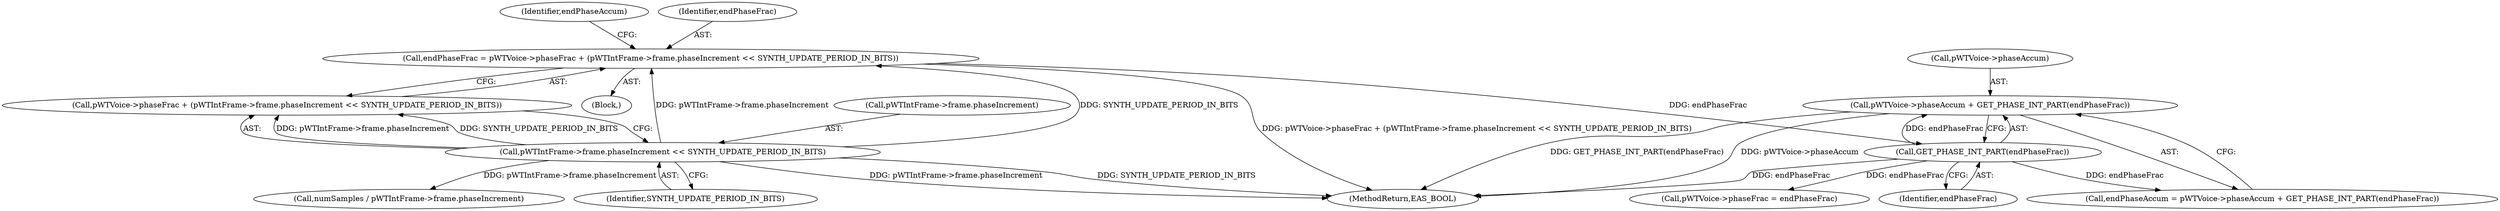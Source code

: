 digraph "0_Android_3ac044334c3ff6a61cb4238ff3ddaf17c7efcf49_5@pointer" {
"1000134" [label="(Call,pWTVoice->phaseAccum + GET_PHASE_INT_PART(endPhaseFrac))"];
"1000138" [label="(Call,GET_PHASE_INT_PART(endPhaseFrac))"];
"1000119" [label="(Call,endPhaseFrac = pWTVoice->phaseFrac + (pWTIntFrame->frame.phaseIncrement << SYNTH_UPDATE_PERIOD_IN_BITS))"];
"1000125" [label="(Call,pWTIntFrame->frame.phaseIncrement << SYNTH_UPDATE_PERIOD_IN_BITS)"];
"1000121" [label="(Call,pWTVoice->phaseFrac + (pWTIntFrame->frame.phaseIncrement << SYNTH_UPDATE_PERIOD_IN_BITS))"];
"1000138" [label="(Call,GET_PHASE_INT_PART(endPhaseFrac))"];
"1000228" [label="(MethodReturn,EAS_BOOL)"];
"1000119" [label="(Call,endPhaseFrac = pWTVoice->phaseFrac + (pWTIntFrame->frame.phaseIncrement << SYNTH_UPDATE_PERIOD_IN_BITS))"];
"1000134" [label="(Call,pWTVoice->phaseAccum + GET_PHASE_INT_PART(endPhaseFrac))"];
"1000133" [label="(Identifier,endPhaseAccum)"];
"1000125" [label="(Call,pWTIntFrame->frame.phaseIncrement << SYNTH_UPDATE_PERIOD_IN_BITS)"];
"1000111" [label="(Block,)"];
"1000126" [label="(Call,pWTIntFrame->frame.phaseIncrement)"];
"1000182" [label="(Call,numSamples / pWTIntFrame->frame.phaseIncrement)"];
"1000216" [label="(Call,pWTVoice->phaseFrac = endPhaseFrac)"];
"1000120" [label="(Identifier,endPhaseFrac)"];
"1000139" [label="(Identifier,endPhaseFrac)"];
"1000131" [label="(Identifier,SYNTH_UPDATE_PERIOD_IN_BITS)"];
"1000132" [label="(Call,endPhaseAccum = pWTVoice->phaseAccum + GET_PHASE_INT_PART(endPhaseFrac))"];
"1000135" [label="(Call,pWTVoice->phaseAccum)"];
"1000134" -> "1000132"  [label="AST: "];
"1000134" -> "1000138"  [label="CFG: "];
"1000135" -> "1000134"  [label="AST: "];
"1000138" -> "1000134"  [label="AST: "];
"1000132" -> "1000134"  [label="CFG: "];
"1000134" -> "1000228"  [label="DDG: GET_PHASE_INT_PART(endPhaseFrac)"];
"1000134" -> "1000228"  [label="DDG: pWTVoice->phaseAccum"];
"1000138" -> "1000134"  [label="DDG: endPhaseFrac"];
"1000138" -> "1000139"  [label="CFG: "];
"1000139" -> "1000138"  [label="AST: "];
"1000138" -> "1000228"  [label="DDG: endPhaseFrac"];
"1000138" -> "1000132"  [label="DDG: endPhaseFrac"];
"1000119" -> "1000138"  [label="DDG: endPhaseFrac"];
"1000138" -> "1000216"  [label="DDG: endPhaseFrac"];
"1000119" -> "1000111"  [label="AST: "];
"1000119" -> "1000121"  [label="CFG: "];
"1000120" -> "1000119"  [label="AST: "];
"1000121" -> "1000119"  [label="AST: "];
"1000133" -> "1000119"  [label="CFG: "];
"1000119" -> "1000228"  [label="DDG: pWTVoice->phaseFrac + (pWTIntFrame->frame.phaseIncrement << SYNTH_UPDATE_PERIOD_IN_BITS)"];
"1000125" -> "1000119"  [label="DDG: pWTIntFrame->frame.phaseIncrement"];
"1000125" -> "1000119"  [label="DDG: SYNTH_UPDATE_PERIOD_IN_BITS"];
"1000125" -> "1000121"  [label="AST: "];
"1000125" -> "1000131"  [label="CFG: "];
"1000126" -> "1000125"  [label="AST: "];
"1000131" -> "1000125"  [label="AST: "];
"1000121" -> "1000125"  [label="CFG: "];
"1000125" -> "1000228"  [label="DDG: pWTIntFrame->frame.phaseIncrement"];
"1000125" -> "1000228"  [label="DDG: SYNTH_UPDATE_PERIOD_IN_BITS"];
"1000125" -> "1000121"  [label="DDG: pWTIntFrame->frame.phaseIncrement"];
"1000125" -> "1000121"  [label="DDG: SYNTH_UPDATE_PERIOD_IN_BITS"];
"1000125" -> "1000182"  [label="DDG: pWTIntFrame->frame.phaseIncrement"];
}
